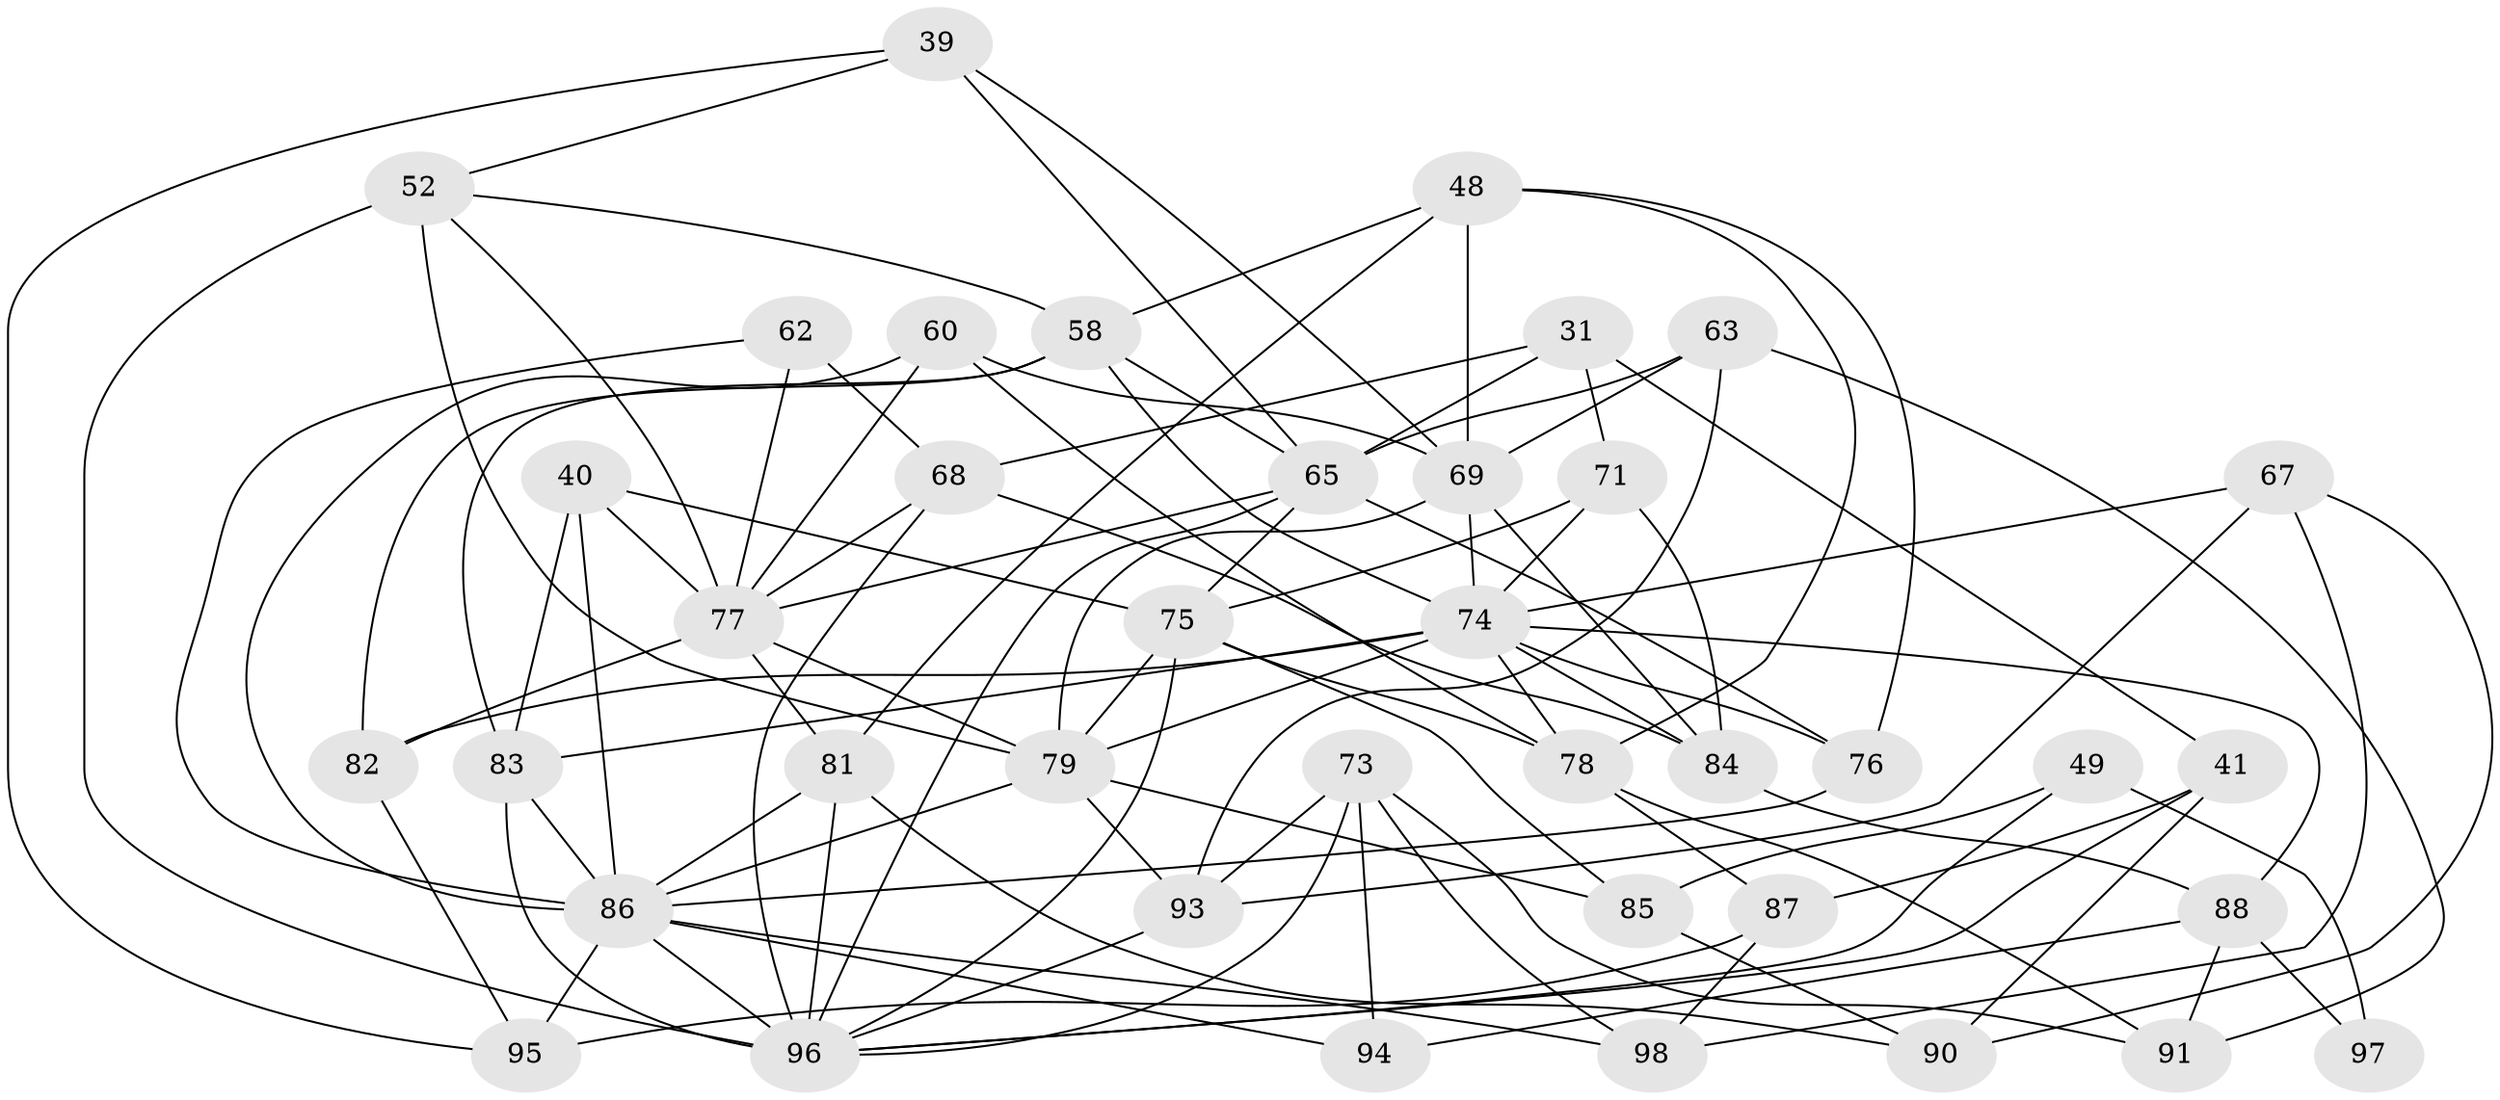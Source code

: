 // original degree distribution, {4: 1.0}
// Generated by graph-tools (version 1.1) at 2025/03/03/04/25 22:03:11]
// undirected, 39 vertices, 102 edges
graph export_dot {
graph [start="1"]
  node [color=gray90,style=filled];
  31;
  39;
  40;
  41;
  48 [super="+46"];
  49 [super="+42"];
  52 [super="+51"];
  58 [super="+32"];
  60 [super="+45"];
  62;
  63;
  65 [super="+37"];
  67;
  68 [super="+57"];
  69 [super="+66"];
  71;
  73 [super="+6"];
  74 [super="+19+47+29+61+55"];
  75 [super="+38+64"];
  76;
  77 [super="+56"];
  78 [super="+5+13+50"];
  79 [super="+59+36"];
  81 [super="+72"];
  82;
  83 [super="+34"];
  84 [super="+30"];
  85;
  86 [super="+33"];
  87;
  88 [super="+4"];
  90;
  91;
  93 [super="+24"];
  94;
  95;
  96 [super="+1+92+10+80+89"];
  97;
  98;
  31 -- 68;
  31 -- 41;
  31 -- 71;
  31 -- 65;
  39 -- 95;
  39 -- 52;
  39 -- 65;
  39 -- 69;
  40 -- 86;
  40 -- 75;
  40 -- 83;
  40 -- 77;
  41 -- 87;
  41 -- 90;
  41 -- 96;
  48 -- 76;
  48 -- 69 [weight=2];
  48 -- 81;
  48 -- 58;
  48 -- 78;
  49 -- 97 [weight=2];
  49 -- 85;
  49 -- 96 [weight=3];
  52 -- 79 [weight=2];
  52 -- 77;
  52 -- 96 [weight=2];
  52 -- 58 [weight=2];
  58 -- 82;
  58 -- 65 [weight=2];
  58 -- 83;
  58 -- 74 [weight=3];
  60 -- 78 [weight=2];
  60 -- 86 [weight=2];
  60 -- 77;
  60 -- 69;
  62 -- 68 [weight=2];
  62 -- 86;
  62 -- 77;
  63 -- 69;
  63 -- 91;
  63 -- 65;
  63 -- 93;
  65 -- 76;
  65 -- 75;
  65 -- 96 [weight=2];
  65 -- 77;
  67 -- 74;
  67 -- 98;
  67 -- 93;
  67 -- 90;
  68 -- 96 [weight=2];
  68 -- 84 [weight=2];
  68 -- 77;
  69 -- 84;
  69 -- 79;
  69 -- 74;
  71 -- 84;
  71 -- 75;
  71 -- 74;
  73 -- 98;
  73 -- 94 [weight=2];
  73 -- 91;
  73 -- 96;
  73 -- 93;
  74 -- 88;
  74 -- 82;
  74 -- 83;
  74 -- 76;
  74 -- 78 [weight=3];
  74 -- 84;
  74 -- 79 [weight=2];
  75 -- 78 [weight=4];
  75 -- 85;
  75 -- 96 [weight=2];
  75 -- 79 [weight=2];
  76 -- 86;
  77 -- 81 [weight=2];
  77 -- 82;
  77 -- 79;
  78 -- 91;
  78 -- 87;
  79 -- 93;
  79 -- 85;
  79 -- 86 [weight=2];
  81 -- 86;
  81 -- 96 [weight=3];
  81 -- 90;
  82 -- 95;
  83 -- 86;
  83 -- 96 [weight=4];
  84 -- 88;
  85 -- 90;
  86 -- 96 [weight=2];
  86 -- 98;
  86 -- 94;
  86 -- 95;
  87 -- 98;
  87 -- 95;
  88 -- 97 [weight=2];
  88 -- 94;
  88 -- 91;
  93 -- 96 [weight=2];
}
